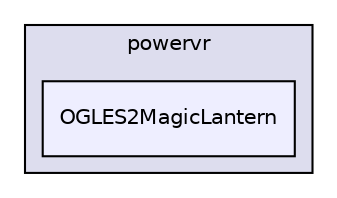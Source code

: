 digraph "PVR/SDK_3.4/Examples/Advanced/MagicLantern/OGLES2/Build/Android/src/com/powervr/OGLES2MagicLantern" {
  compound=true
  node [ fontsize="10", fontname="Helvetica"];
  edge [ labelfontsize="10", labelfontname="Helvetica"];
  subgraph clusterdir_e68a3232c255c8d2f2c547fc4e83f3bc {
    graph [ bgcolor="#ddddee", pencolor="black", label="powervr" fontname="Helvetica", fontsize="10", URL="dir_e68a3232c255c8d2f2c547fc4e83f3bc.html"]
  dir_a8af4b43f3174fad638605f3a1d9a106 [shape=box, label="OGLES2MagicLantern", style="filled", fillcolor="#eeeeff", pencolor="black", URL="dir_a8af4b43f3174fad638605f3a1d9a106.html"];
  }
}
